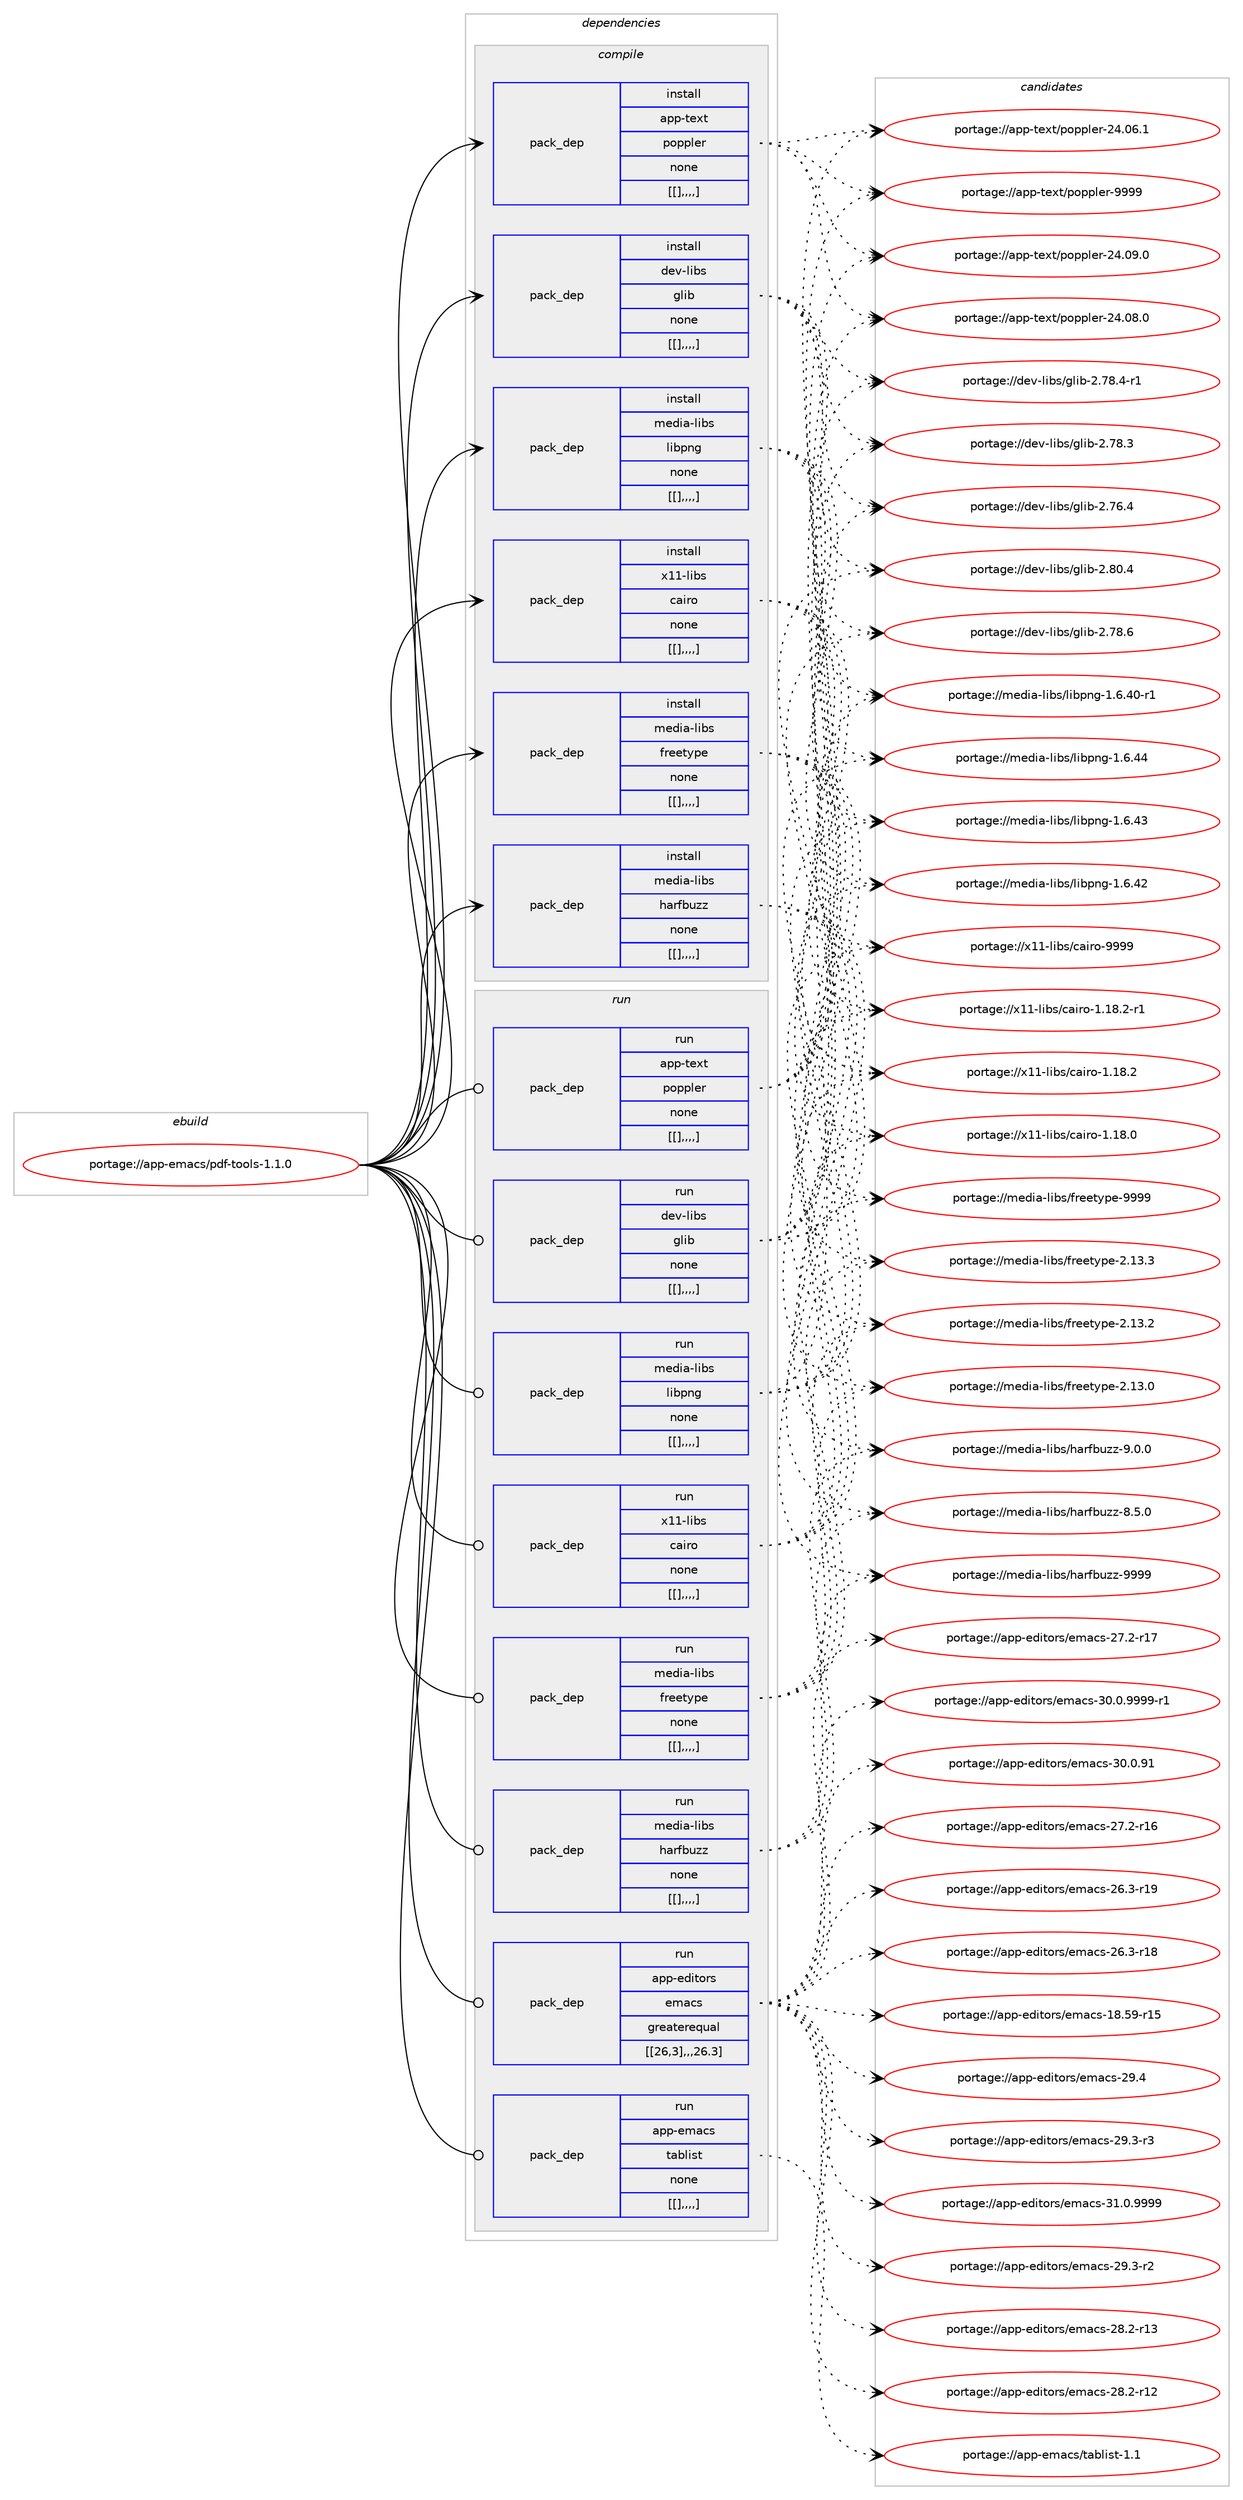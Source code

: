 digraph prolog {

# *************
# Graph options
# *************

newrank=true;
concentrate=true;
compound=true;
graph [rankdir=LR,fontname=Helvetica,fontsize=10,ranksep=1.5];#, ranksep=2.5, nodesep=0.2];
edge  [arrowhead=vee];
node  [fontname=Helvetica,fontsize=10];

# **********
# The ebuild
# **********

subgraph cluster_leftcol {
color=gray;
label=<<i>ebuild</i>>;
id [label="portage://app-emacs/pdf-tools-1.1.0", color=red, width=4, href="../app-emacs/pdf-tools-1.1.0.svg"];
}

# ****************
# The dependencies
# ****************

subgraph cluster_midcol {
color=gray;
label=<<i>dependencies</i>>;
subgraph cluster_compile {
fillcolor="#eeeeee";
style=filled;
label=<<i>compile</i>>;
subgraph pack16827 {
dependency23400 [label=<<TABLE BORDER="0" CELLBORDER="1" CELLSPACING="0" CELLPADDING="4" WIDTH="220"><TR><TD ROWSPAN="6" CELLPADDING="30">pack_dep</TD></TR><TR><TD WIDTH="110">install</TD></TR><TR><TD>app-text</TD></TR><TR><TD>poppler</TD></TR><TR><TD>none</TD></TR><TR><TD>[[],,,,]</TD></TR></TABLE>>, shape=none, color=blue];
}
id:e -> dependency23400:w [weight=20,style="solid",arrowhead="vee"];
subgraph pack16828 {
dependency23401 [label=<<TABLE BORDER="0" CELLBORDER="1" CELLSPACING="0" CELLPADDING="4" WIDTH="220"><TR><TD ROWSPAN="6" CELLPADDING="30">pack_dep</TD></TR><TR><TD WIDTH="110">install</TD></TR><TR><TD>dev-libs</TD></TR><TR><TD>glib</TD></TR><TR><TD>none</TD></TR><TR><TD>[[],,,,]</TD></TR></TABLE>>, shape=none, color=blue];
}
id:e -> dependency23401:w [weight=20,style="solid",arrowhead="vee"];
subgraph pack16829 {
dependency23402 [label=<<TABLE BORDER="0" CELLBORDER="1" CELLSPACING="0" CELLPADDING="4" WIDTH="220"><TR><TD ROWSPAN="6" CELLPADDING="30">pack_dep</TD></TR><TR><TD WIDTH="110">install</TD></TR><TR><TD>media-libs</TD></TR><TR><TD>freetype</TD></TR><TR><TD>none</TD></TR><TR><TD>[[],,,,]</TD></TR></TABLE>>, shape=none, color=blue];
}
id:e -> dependency23402:w [weight=20,style="solid",arrowhead="vee"];
subgraph pack16830 {
dependency23403 [label=<<TABLE BORDER="0" CELLBORDER="1" CELLSPACING="0" CELLPADDING="4" WIDTH="220"><TR><TD ROWSPAN="6" CELLPADDING="30">pack_dep</TD></TR><TR><TD WIDTH="110">install</TD></TR><TR><TD>media-libs</TD></TR><TR><TD>harfbuzz</TD></TR><TR><TD>none</TD></TR><TR><TD>[[],,,,]</TD></TR></TABLE>>, shape=none, color=blue];
}
id:e -> dependency23403:w [weight=20,style="solid",arrowhead="vee"];
subgraph pack16831 {
dependency23404 [label=<<TABLE BORDER="0" CELLBORDER="1" CELLSPACING="0" CELLPADDING="4" WIDTH="220"><TR><TD ROWSPAN="6" CELLPADDING="30">pack_dep</TD></TR><TR><TD WIDTH="110">install</TD></TR><TR><TD>media-libs</TD></TR><TR><TD>libpng</TD></TR><TR><TD>none</TD></TR><TR><TD>[[],,,,]</TD></TR></TABLE>>, shape=none, color=blue];
}
id:e -> dependency23404:w [weight=20,style="solid",arrowhead="vee"];
subgraph pack16832 {
dependency23405 [label=<<TABLE BORDER="0" CELLBORDER="1" CELLSPACING="0" CELLPADDING="4" WIDTH="220"><TR><TD ROWSPAN="6" CELLPADDING="30">pack_dep</TD></TR><TR><TD WIDTH="110">install</TD></TR><TR><TD>x11-libs</TD></TR><TR><TD>cairo</TD></TR><TR><TD>none</TD></TR><TR><TD>[[],,,,]</TD></TR></TABLE>>, shape=none, color=blue];
}
id:e -> dependency23405:w [weight=20,style="solid",arrowhead="vee"];
}
subgraph cluster_compileandrun {
fillcolor="#eeeeee";
style=filled;
label=<<i>compile and run</i>>;
}
subgraph cluster_run {
fillcolor="#eeeeee";
style=filled;
label=<<i>run</i>>;
subgraph pack16833 {
dependency23406 [label=<<TABLE BORDER="0" CELLBORDER="1" CELLSPACING="0" CELLPADDING="4" WIDTH="220"><TR><TD ROWSPAN="6" CELLPADDING="30">pack_dep</TD></TR><TR><TD WIDTH="110">run</TD></TR><TR><TD>app-editors</TD></TR><TR><TD>emacs</TD></TR><TR><TD>greaterequal</TD></TR><TR><TD>[[26,3],,,26.3]</TD></TR></TABLE>>, shape=none, color=blue];
}
id:e -> dependency23406:w [weight=20,style="solid",arrowhead="odot"];
subgraph pack16834 {
dependency23407 [label=<<TABLE BORDER="0" CELLBORDER="1" CELLSPACING="0" CELLPADDING="4" WIDTH="220"><TR><TD ROWSPAN="6" CELLPADDING="30">pack_dep</TD></TR><TR><TD WIDTH="110">run</TD></TR><TR><TD>app-emacs</TD></TR><TR><TD>tablist</TD></TR><TR><TD>none</TD></TR><TR><TD>[[],,,,]</TD></TR></TABLE>>, shape=none, color=blue];
}
id:e -> dependency23407:w [weight=20,style="solid",arrowhead="odot"];
subgraph pack16835 {
dependency23408 [label=<<TABLE BORDER="0" CELLBORDER="1" CELLSPACING="0" CELLPADDING="4" WIDTH="220"><TR><TD ROWSPAN="6" CELLPADDING="30">pack_dep</TD></TR><TR><TD WIDTH="110">run</TD></TR><TR><TD>app-text</TD></TR><TR><TD>poppler</TD></TR><TR><TD>none</TD></TR><TR><TD>[[],,,,]</TD></TR></TABLE>>, shape=none, color=blue];
}
id:e -> dependency23408:w [weight=20,style="solid",arrowhead="odot"];
subgraph pack16836 {
dependency23409 [label=<<TABLE BORDER="0" CELLBORDER="1" CELLSPACING="0" CELLPADDING="4" WIDTH="220"><TR><TD ROWSPAN="6" CELLPADDING="30">pack_dep</TD></TR><TR><TD WIDTH="110">run</TD></TR><TR><TD>dev-libs</TD></TR><TR><TD>glib</TD></TR><TR><TD>none</TD></TR><TR><TD>[[],,,,]</TD></TR></TABLE>>, shape=none, color=blue];
}
id:e -> dependency23409:w [weight=20,style="solid",arrowhead="odot"];
subgraph pack16837 {
dependency23410 [label=<<TABLE BORDER="0" CELLBORDER="1" CELLSPACING="0" CELLPADDING="4" WIDTH="220"><TR><TD ROWSPAN="6" CELLPADDING="30">pack_dep</TD></TR><TR><TD WIDTH="110">run</TD></TR><TR><TD>media-libs</TD></TR><TR><TD>freetype</TD></TR><TR><TD>none</TD></TR><TR><TD>[[],,,,]</TD></TR></TABLE>>, shape=none, color=blue];
}
id:e -> dependency23410:w [weight=20,style="solid",arrowhead="odot"];
subgraph pack16838 {
dependency23411 [label=<<TABLE BORDER="0" CELLBORDER="1" CELLSPACING="0" CELLPADDING="4" WIDTH="220"><TR><TD ROWSPAN="6" CELLPADDING="30">pack_dep</TD></TR><TR><TD WIDTH="110">run</TD></TR><TR><TD>media-libs</TD></TR><TR><TD>harfbuzz</TD></TR><TR><TD>none</TD></TR><TR><TD>[[],,,,]</TD></TR></TABLE>>, shape=none, color=blue];
}
id:e -> dependency23411:w [weight=20,style="solid",arrowhead="odot"];
subgraph pack16839 {
dependency23412 [label=<<TABLE BORDER="0" CELLBORDER="1" CELLSPACING="0" CELLPADDING="4" WIDTH="220"><TR><TD ROWSPAN="6" CELLPADDING="30">pack_dep</TD></TR><TR><TD WIDTH="110">run</TD></TR><TR><TD>media-libs</TD></TR><TR><TD>libpng</TD></TR><TR><TD>none</TD></TR><TR><TD>[[],,,,]</TD></TR></TABLE>>, shape=none, color=blue];
}
id:e -> dependency23412:w [weight=20,style="solid",arrowhead="odot"];
subgraph pack16840 {
dependency23413 [label=<<TABLE BORDER="0" CELLBORDER="1" CELLSPACING="0" CELLPADDING="4" WIDTH="220"><TR><TD ROWSPAN="6" CELLPADDING="30">pack_dep</TD></TR><TR><TD WIDTH="110">run</TD></TR><TR><TD>x11-libs</TD></TR><TR><TD>cairo</TD></TR><TR><TD>none</TD></TR><TR><TD>[[],,,,]</TD></TR></TABLE>>, shape=none, color=blue];
}
id:e -> dependency23413:w [weight=20,style="solid",arrowhead="odot"];
}
}

# **************
# The candidates
# **************

subgraph cluster_choices {
rank=same;
color=gray;
label=<<i>candidates</i>>;

subgraph choice16827 {
color=black;
nodesep=1;
choice9711211245116101120116471121111121121081011144557575757 [label="portage://app-text/poppler-9999", color=red, width=4,href="../app-text/poppler-9999.svg"];
choice9711211245116101120116471121111121121081011144550524648574648 [label="portage://app-text/poppler-24.09.0", color=red, width=4,href="../app-text/poppler-24.09.0.svg"];
choice9711211245116101120116471121111121121081011144550524648564648 [label="portage://app-text/poppler-24.08.0", color=red, width=4,href="../app-text/poppler-24.08.0.svg"];
choice9711211245116101120116471121111121121081011144550524648544649 [label="portage://app-text/poppler-24.06.1", color=red, width=4,href="../app-text/poppler-24.06.1.svg"];
dependency23400:e -> choice9711211245116101120116471121111121121081011144557575757:w [style=dotted,weight="100"];
dependency23400:e -> choice9711211245116101120116471121111121121081011144550524648574648:w [style=dotted,weight="100"];
dependency23400:e -> choice9711211245116101120116471121111121121081011144550524648564648:w [style=dotted,weight="100"];
dependency23400:e -> choice9711211245116101120116471121111121121081011144550524648544649:w [style=dotted,weight="100"];
}
subgraph choice16828 {
color=black;
nodesep=1;
choice1001011184510810598115471031081059845504656484652 [label="portage://dev-libs/glib-2.80.4", color=red, width=4,href="../dev-libs/glib-2.80.4.svg"];
choice1001011184510810598115471031081059845504655564654 [label="portage://dev-libs/glib-2.78.6", color=red, width=4,href="../dev-libs/glib-2.78.6.svg"];
choice10010111845108105981154710310810598455046555646524511449 [label="portage://dev-libs/glib-2.78.4-r1", color=red, width=4,href="../dev-libs/glib-2.78.4-r1.svg"];
choice1001011184510810598115471031081059845504655564651 [label="portage://dev-libs/glib-2.78.3", color=red, width=4,href="../dev-libs/glib-2.78.3.svg"];
choice1001011184510810598115471031081059845504655544652 [label="portage://dev-libs/glib-2.76.4", color=red, width=4,href="../dev-libs/glib-2.76.4.svg"];
dependency23401:e -> choice1001011184510810598115471031081059845504656484652:w [style=dotted,weight="100"];
dependency23401:e -> choice1001011184510810598115471031081059845504655564654:w [style=dotted,weight="100"];
dependency23401:e -> choice10010111845108105981154710310810598455046555646524511449:w [style=dotted,weight="100"];
dependency23401:e -> choice1001011184510810598115471031081059845504655564651:w [style=dotted,weight="100"];
dependency23401:e -> choice1001011184510810598115471031081059845504655544652:w [style=dotted,weight="100"];
}
subgraph choice16829 {
color=black;
nodesep=1;
choice109101100105974510810598115471021141011011161211121014557575757 [label="portage://media-libs/freetype-9999", color=red, width=4,href="../media-libs/freetype-9999.svg"];
choice1091011001059745108105981154710211410110111612111210145504649514651 [label="portage://media-libs/freetype-2.13.3", color=red, width=4,href="../media-libs/freetype-2.13.3.svg"];
choice1091011001059745108105981154710211410110111612111210145504649514650 [label="portage://media-libs/freetype-2.13.2", color=red, width=4,href="../media-libs/freetype-2.13.2.svg"];
choice1091011001059745108105981154710211410110111612111210145504649514648 [label="portage://media-libs/freetype-2.13.0", color=red, width=4,href="../media-libs/freetype-2.13.0.svg"];
dependency23402:e -> choice109101100105974510810598115471021141011011161211121014557575757:w [style=dotted,weight="100"];
dependency23402:e -> choice1091011001059745108105981154710211410110111612111210145504649514651:w [style=dotted,weight="100"];
dependency23402:e -> choice1091011001059745108105981154710211410110111612111210145504649514650:w [style=dotted,weight="100"];
dependency23402:e -> choice1091011001059745108105981154710211410110111612111210145504649514648:w [style=dotted,weight="100"];
}
subgraph choice16830 {
color=black;
nodesep=1;
choice1091011001059745108105981154710497114102981171221224557575757 [label="portage://media-libs/harfbuzz-9999", color=red, width=4,href="../media-libs/harfbuzz-9999.svg"];
choice109101100105974510810598115471049711410298117122122455746484648 [label="portage://media-libs/harfbuzz-9.0.0", color=red, width=4,href="../media-libs/harfbuzz-9.0.0.svg"];
choice109101100105974510810598115471049711410298117122122455646534648 [label="portage://media-libs/harfbuzz-8.5.0", color=red, width=4,href="../media-libs/harfbuzz-8.5.0.svg"];
dependency23403:e -> choice1091011001059745108105981154710497114102981171221224557575757:w [style=dotted,weight="100"];
dependency23403:e -> choice109101100105974510810598115471049711410298117122122455746484648:w [style=dotted,weight="100"];
dependency23403:e -> choice109101100105974510810598115471049711410298117122122455646534648:w [style=dotted,weight="100"];
}
subgraph choice16831 {
color=black;
nodesep=1;
choice109101100105974510810598115471081059811211010345494654465252 [label="portage://media-libs/libpng-1.6.44", color=red, width=4,href="../media-libs/libpng-1.6.44.svg"];
choice109101100105974510810598115471081059811211010345494654465251 [label="portage://media-libs/libpng-1.6.43", color=red, width=4,href="../media-libs/libpng-1.6.43.svg"];
choice109101100105974510810598115471081059811211010345494654465250 [label="portage://media-libs/libpng-1.6.42", color=red, width=4,href="../media-libs/libpng-1.6.42.svg"];
choice1091011001059745108105981154710810598112110103454946544652484511449 [label="portage://media-libs/libpng-1.6.40-r1", color=red, width=4,href="../media-libs/libpng-1.6.40-r1.svg"];
dependency23404:e -> choice109101100105974510810598115471081059811211010345494654465252:w [style=dotted,weight="100"];
dependency23404:e -> choice109101100105974510810598115471081059811211010345494654465251:w [style=dotted,weight="100"];
dependency23404:e -> choice109101100105974510810598115471081059811211010345494654465250:w [style=dotted,weight="100"];
dependency23404:e -> choice1091011001059745108105981154710810598112110103454946544652484511449:w [style=dotted,weight="100"];
}
subgraph choice16832 {
color=black;
nodesep=1;
choice120494945108105981154799971051141114557575757 [label="portage://x11-libs/cairo-9999", color=red, width=4,href="../x11-libs/cairo-9999.svg"];
choice12049494510810598115479997105114111454946495646504511449 [label="portage://x11-libs/cairo-1.18.2-r1", color=red, width=4,href="../x11-libs/cairo-1.18.2-r1.svg"];
choice1204949451081059811547999710511411145494649564650 [label="portage://x11-libs/cairo-1.18.2", color=red, width=4,href="../x11-libs/cairo-1.18.2.svg"];
choice1204949451081059811547999710511411145494649564648 [label="portage://x11-libs/cairo-1.18.0", color=red, width=4,href="../x11-libs/cairo-1.18.0.svg"];
dependency23405:e -> choice120494945108105981154799971051141114557575757:w [style=dotted,weight="100"];
dependency23405:e -> choice12049494510810598115479997105114111454946495646504511449:w [style=dotted,weight="100"];
dependency23405:e -> choice1204949451081059811547999710511411145494649564650:w [style=dotted,weight="100"];
dependency23405:e -> choice1204949451081059811547999710511411145494649564648:w [style=dotted,weight="100"];
}
subgraph choice16833 {
color=black;
nodesep=1;
choice971121124510110010511611111411547101109979911545514946484657575757 [label="portage://app-editors/emacs-31.0.9999", color=red, width=4,href="../app-editors/emacs-31.0.9999.svg"];
choice9711211245101100105116111114115471011099799115455148464846575757574511449 [label="portage://app-editors/emacs-30.0.9999-r1", color=red, width=4,href="../app-editors/emacs-30.0.9999-r1.svg"];
choice97112112451011001051161111141154710110997991154551484648465749 [label="portage://app-editors/emacs-30.0.91", color=red, width=4,href="../app-editors/emacs-30.0.91.svg"];
choice97112112451011001051161111141154710110997991154550574652 [label="portage://app-editors/emacs-29.4", color=red, width=4,href="../app-editors/emacs-29.4.svg"];
choice971121124510110010511611111411547101109979911545505746514511451 [label="portage://app-editors/emacs-29.3-r3", color=red, width=4,href="../app-editors/emacs-29.3-r3.svg"];
choice971121124510110010511611111411547101109979911545505746514511450 [label="portage://app-editors/emacs-29.3-r2", color=red, width=4,href="../app-editors/emacs-29.3-r2.svg"];
choice97112112451011001051161111141154710110997991154550564650451144951 [label="portage://app-editors/emacs-28.2-r13", color=red, width=4,href="../app-editors/emacs-28.2-r13.svg"];
choice97112112451011001051161111141154710110997991154550564650451144950 [label="portage://app-editors/emacs-28.2-r12", color=red, width=4,href="../app-editors/emacs-28.2-r12.svg"];
choice97112112451011001051161111141154710110997991154550554650451144955 [label="portage://app-editors/emacs-27.2-r17", color=red, width=4,href="../app-editors/emacs-27.2-r17.svg"];
choice97112112451011001051161111141154710110997991154550554650451144954 [label="portage://app-editors/emacs-27.2-r16", color=red, width=4,href="../app-editors/emacs-27.2-r16.svg"];
choice97112112451011001051161111141154710110997991154550544651451144957 [label="portage://app-editors/emacs-26.3-r19", color=red, width=4,href="../app-editors/emacs-26.3-r19.svg"];
choice97112112451011001051161111141154710110997991154550544651451144956 [label="portage://app-editors/emacs-26.3-r18", color=red, width=4,href="../app-editors/emacs-26.3-r18.svg"];
choice9711211245101100105116111114115471011099799115454956465357451144953 [label="portage://app-editors/emacs-18.59-r15", color=red, width=4,href="../app-editors/emacs-18.59-r15.svg"];
dependency23406:e -> choice971121124510110010511611111411547101109979911545514946484657575757:w [style=dotted,weight="100"];
dependency23406:e -> choice9711211245101100105116111114115471011099799115455148464846575757574511449:w [style=dotted,weight="100"];
dependency23406:e -> choice97112112451011001051161111141154710110997991154551484648465749:w [style=dotted,weight="100"];
dependency23406:e -> choice97112112451011001051161111141154710110997991154550574652:w [style=dotted,weight="100"];
dependency23406:e -> choice971121124510110010511611111411547101109979911545505746514511451:w [style=dotted,weight="100"];
dependency23406:e -> choice971121124510110010511611111411547101109979911545505746514511450:w [style=dotted,weight="100"];
dependency23406:e -> choice97112112451011001051161111141154710110997991154550564650451144951:w [style=dotted,weight="100"];
dependency23406:e -> choice97112112451011001051161111141154710110997991154550564650451144950:w [style=dotted,weight="100"];
dependency23406:e -> choice97112112451011001051161111141154710110997991154550554650451144955:w [style=dotted,weight="100"];
dependency23406:e -> choice97112112451011001051161111141154710110997991154550554650451144954:w [style=dotted,weight="100"];
dependency23406:e -> choice97112112451011001051161111141154710110997991154550544651451144957:w [style=dotted,weight="100"];
dependency23406:e -> choice97112112451011001051161111141154710110997991154550544651451144956:w [style=dotted,weight="100"];
dependency23406:e -> choice9711211245101100105116111114115471011099799115454956465357451144953:w [style=dotted,weight="100"];
}
subgraph choice16834 {
color=black;
nodesep=1;
choice9711211245101109979911547116979810810511511645494649 [label="portage://app-emacs/tablist-1.1", color=red, width=4,href="../app-emacs/tablist-1.1.svg"];
dependency23407:e -> choice9711211245101109979911547116979810810511511645494649:w [style=dotted,weight="100"];
}
subgraph choice16835 {
color=black;
nodesep=1;
choice9711211245116101120116471121111121121081011144557575757 [label="portage://app-text/poppler-9999", color=red, width=4,href="../app-text/poppler-9999.svg"];
choice9711211245116101120116471121111121121081011144550524648574648 [label="portage://app-text/poppler-24.09.0", color=red, width=4,href="../app-text/poppler-24.09.0.svg"];
choice9711211245116101120116471121111121121081011144550524648564648 [label="portage://app-text/poppler-24.08.0", color=red, width=4,href="../app-text/poppler-24.08.0.svg"];
choice9711211245116101120116471121111121121081011144550524648544649 [label="portage://app-text/poppler-24.06.1", color=red, width=4,href="../app-text/poppler-24.06.1.svg"];
dependency23408:e -> choice9711211245116101120116471121111121121081011144557575757:w [style=dotted,weight="100"];
dependency23408:e -> choice9711211245116101120116471121111121121081011144550524648574648:w [style=dotted,weight="100"];
dependency23408:e -> choice9711211245116101120116471121111121121081011144550524648564648:w [style=dotted,weight="100"];
dependency23408:e -> choice9711211245116101120116471121111121121081011144550524648544649:w [style=dotted,weight="100"];
}
subgraph choice16836 {
color=black;
nodesep=1;
choice1001011184510810598115471031081059845504656484652 [label="portage://dev-libs/glib-2.80.4", color=red, width=4,href="../dev-libs/glib-2.80.4.svg"];
choice1001011184510810598115471031081059845504655564654 [label="portage://dev-libs/glib-2.78.6", color=red, width=4,href="../dev-libs/glib-2.78.6.svg"];
choice10010111845108105981154710310810598455046555646524511449 [label="portage://dev-libs/glib-2.78.4-r1", color=red, width=4,href="../dev-libs/glib-2.78.4-r1.svg"];
choice1001011184510810598115471031081059845504655564651 [label="portage://dev-libs/glib-2.78.3", color=red, width=4,href="../dev-libs/glib-2.78.3.svg"];
choice1001011184510810598115471031081059845504655544652 [label="portage://dev-libs/glib-2.76.4", color=red, width=4,href="../dev-libs/glib-2.76.4.svg"];
dependency23409:e -> choice1001011184510810598115471031081059845504656484652:w [style=dotted,weight="100"];
dependency23409:e -> choice1001011184510810598115471031081059845504655564654:w [style=dotted,weight="100"];
dependency23409:e -> choice10010111845108105981154710310810598455046555646524511449:w [style=dotted,weight="100"];
dependency23409:e -> choice1001011184510810598115471031081059845504655564651:w [style=dotted,weight="100"];
dependency23409:e -> choice1001011184510810598115471031081059845504655544652:w [style=dotted,weight="100"];
}
subgraph choice16837 {
color=black;
nodesep=1;
choice109101100105974510810598115471021141011011161211121014557575757 [label="portage://media-libs/freetype-9999", color=red, width=4,href="../media-libs/freetype-9999.svg"];
choice1091011001059745108105981154710211410110111612111210145504649514651 [label="portage://media-libs/freetype-2.13.3", color=red, width=4,href="../media-libs/freetype-2.13.3.svg"];
choice1091011001059745108105981154710211410110111612111210145504649514650 [label="portage://media-libs/freetype-2.13.2", color=red, width=4,href="../media-libs/freetype-2.13.2.svg"];
choice1091011001059745108105981154710211410110111612111210145504649514648 [label="portage://media-libs/freetype-2.13.0", color=red, width=4,href="../media-libs/freetype-2.13.0.svg"];
dependency23410:e -> choice109101100105974510810598115471021141011011161211121014557575757:w [style=dotted,weight="100"];
dependency23410:e -> choice1091011001059745108105981154710211410110111612111210145504649514651:w [style=dotted,weight="100"];
dependency23410:e -> choice1091011001059745108105981154710211410110111612111210145504649514650:w [style=dotted,weight="100"];
dependency23410:e -> choice1091011001059745108105981154710211410110111612111210145504649514648:w [style=dotted,weight="100"];
}
subgraph choice16838 {
color=black;
nodesep=1;
choice1091011001059745108105981154710497114102981171221224557575757 [label="portage://media-libs/harfbuzz-9999", color=red, width=4,href="../media-libs/harfbuzz-9999.svg"];
choice109101100105974510810598115471049711410298117122122455746484648 [label="portage://media-libs/harfbuzz-9.0.0", color=red, width=4,href="../media-libs/harfbuzz-9.0.0.svg"];
choice109101100105974510810598115471049711410298117122122455646534648 [label="portage://media-libs/harfbuzz-8.5.0", color=red, width=4,href="../media-libs/harfbuzz-8.5.0.svg"];
dependency23411:e -> choice1091011001059745108105981154710497114102981171221224557575757:w [style=dotted,weight="100"];
dependency23411:e -> choice109101100105974510810598115471049711410298117122122455746484648:w [style=dotted,weight="100"];
dependency23411:e -> choice109101100105974510810598115471049711410298117122122455646534648:w [style=dotted,weight="100"];
}
subgraph choice16839 {
color=black;
nodesep=1;
choice109101100105974510810598115471081059811211010345494654465252 [label="portage://media-libs/libpng-1.6.44", color=red, width=4,href="../media-libs/libpng-1.6.44.svg"];
choice109101100105974510810598115471081059811211010345494654465251 [label="portage://media-libs/libpng-1.6.43", color=red, width=4,href="../media-libs/libpng-1.6.43.svg"];
choice109101100105974510810598115471081059811211010345494654465250 [label="portage://media-libs/libpng-1.6.42", color=red, width=4,href="../media-libs/libpng-1.6.42.svg"];
choice1091011001059745108105981154710810598112110103454946544652484511449 [label="portage://media-libs/libpng-1.6.40-r1", color=red, width=4,href="../media-libs/libpng-1.6.40-r1.svg"];
dependency23412:e -> choice109101100105974510810598115471081059811211010345494654465252:w [style=dotted,weight="100"];
dependency23412:e -> choice109101100105974510810598115471081059811211010345494654465251:w [style=dotted,weight="100"];
dependency23412:e -> choice109101100105974510810598115471081059811211010345494654465250:w [style=dotted,weight="100"];
dependency23412:e -> choice1091011001059745108105981154710810598112110103454946544652484511449:w [style=dotted,weight="100"];
}
subgraph choice16840 {
color=black;
nodesep=1;
choice120494945108105981154799971051141114557575757 [label="portage://x11-libs/cairo-9999", color=red, width=4,href="../x11-libs/cairo-9999.svg"];
choice12049494510810598115479997105114111454946495646504511449 [label="portage://x11-libs/cairo-1.18.2-r1", color=red, width=4,href="../x11-libs/cairo-1.18.2-r1.svg"];
choice1204949451081059811547999710511411145494649564650 [label="portage://x11-libs/cairo-1.18.2", color=red, width=4,href="../x11-libs/cairo-1.18.2.svg"];
choice1204949451081059811547999710511411145494649564648 [label="portage://x11-libs/cairo-1.18.0", color=red, width=4,href="../x11-libs/cairo-1.18.0.svg"];
dependency23413:e -> choice120494945108105981154799971051141114557575757:w [style=dotted,weight="100"];
dependency23413:e -> choice12049494510810598115479997105114111454946495646504511449:w [style=dotted,weight="100"];
dependency23413:e -> choice1204949451081059811547999710511411145494649564650:w [style=dotted,weight="100"];
dependency23413:e -> choice1204949451081059811547999710511411145494649564648:w [style=dotted,weight="100"];
}
}

}
